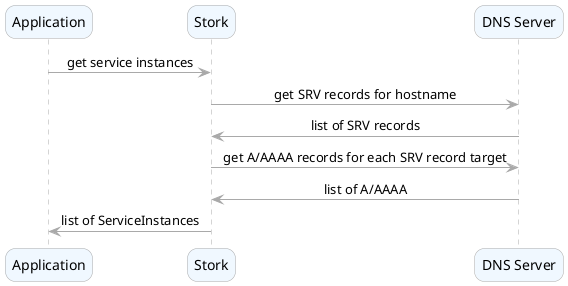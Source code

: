 @startuml
skinparam participant {
    BackgroundColor AliceBlue
    ArrowColor DarkGrey
    BorderColor DarkGrey
}

skinparam roundcorner 20

skinparam sequence {
    ArrowColor DarkGrey
    ActorBorderColor DarkGrey
    LifeLineBorderColor DarkGrey
    LifeLineBackgroundColor #A9DCDF

}
skinparam sequenceMessageAlign center


participant Application
participant Stork
participant "DNS Server"

Application -> Stork : get service instances
Stork -> "DNS Server" : get SRV records for hostname
"DNS Server" -> Stork : list of SRV records
Stork -> "DNS Server" : get A/AAAA records for each SRV record target
"DNS Server" -> Stork : list of A/AAAA
Stork -> Application : list of ServiceInstances

@enduml